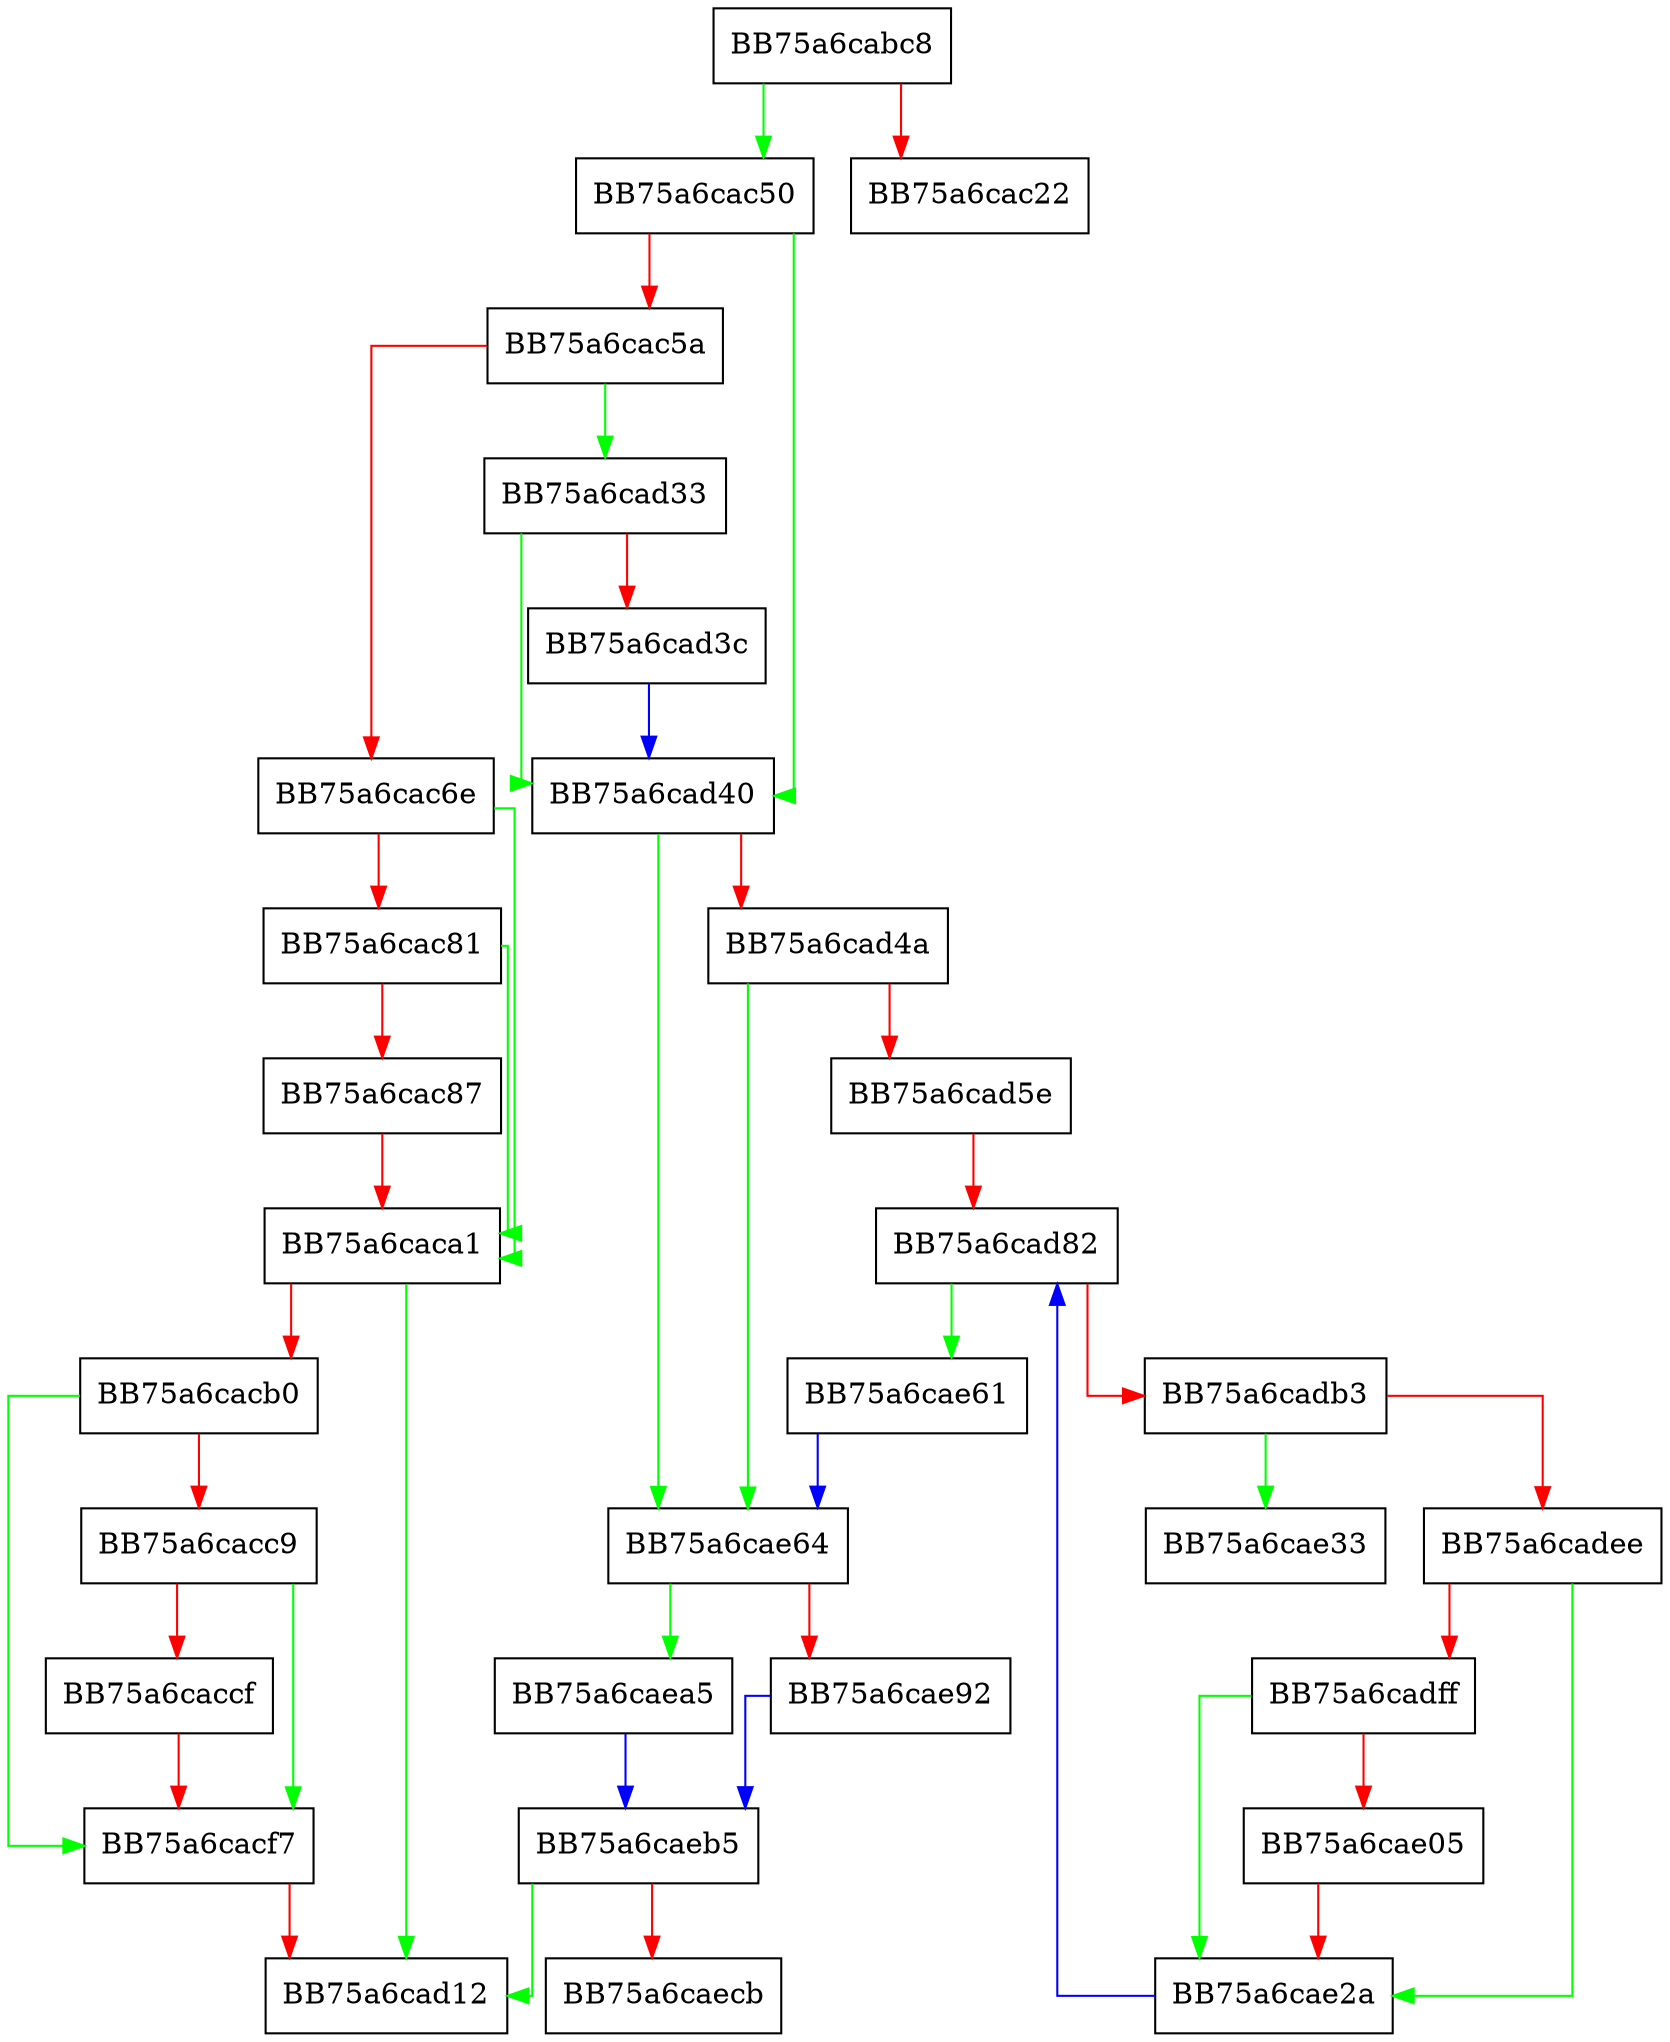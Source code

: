 digraph Register {
  node [shape="box"];
  graph [splines=ortho];
  BB75a6cabc8 -> BB75a6cac50 [color="green"];
  BB75a6cabc8 -> BB75a6cac22 [color="red"];
  BB75a6cac50 -> BB75a6cad40 [color="green"];
  BB75a6cac50 -> BB75a6cac5a [color="red"];
  BB75a6cac5a -> BB75a6cad33 [color="green"];
  BB75a6cac5a -> BB75a6cac6e [color="red"];
  BB75a6cac6e -> BB75a6caca1 [color="green"];
  BB75a6cac6e -> BB75a6cac81 [color="red"];
  BB75a6cac81 -> BB75a6caca1 [color="green"];
  BB75a6cac81 -> BB75a6cac87 [color="red"];
  BB75a6cac87 -> BB75a6caca1 [color="red"];
  BB75a6caca1 -> BB75a6cad12 [color="green"];
  BB75a6caca1 -> BB75a6cacb0 [color="red"];
  BB75a6cacb0 -> BB75a6cacf7 [color="green"];
  BB75a6cacb0 -> BB75a6cacc9 [color="red"];
  BB75a6cacc9 -> BB75a6cacf7 [color="green"];
  BB75a6cacc9 -> BB75a6caccf [color="red"];
  BB75a6caccf -> BB75a6cacf7 [color="red"];
  BB75a6cacf7 -> BB75a6cad12 [color="red"];
  BB75a6cad33 -> BB75a6cad40 [color="green"];
  BB75a6cad33 -> BB75a6cad3c [color="red"];
  BB75a6cad3c -> BB75a6cad40 [color="blue"];
  BB75a6cad40 -> BB75a6cae64 [color="green"];
  BB75a6cad40 -> BB75a6cad4a [color="red"];
  BB75a6cad4a -> BB75a6cae64 [color="green"];
  BB75a6cad4a -> BB75a6cad5e [color="red"];
  BB75a6cad5e -> BB75a6cad82 [color="red"];
  BB75a6cad82 -> BB75a6cae61 [color="green"];
  BB75a6cad82 -> BB75a6cadb3 [color="red"];
  BB75a6cadb3 -> BB75a6cae33 [color="green"];
  BB75a6cadb3 -> BB75a6cadee [color="red"];
  BB75a6cadee -> BB75a6cae2a [color="green"];
  BB75a6cadee -> BB75a6cadff [color="red"];
  BB75a6cadff -> BB75a6cae2a [color="green"];
  BB75a6cadff -> BB75a6cae05 [color="red"];
  BB75a6cae05 -> BB75a6cae2a [color="red"];
  BB75a6cae2a -> BB75a6cad82 [color="blue"];
  BB75a6cae61 -> BB75a6cae64 [color="blue"];
  BB75a6cae64 -> BB75a6caea5 [color="green"];
  BB75a6cae64 -> BB75a6cae92 [color="red"];
  BB75a6cae92 -> BB75a6caeb5 [color="blue"];
  BB75a6caea5 -> BB75a6caeb5 [color="blue"];
  BB75a6caeb5 -> BB75a6cad12 [color="green"];
  BB75a6caeb5 -> BB75a6caecb [color="red"];
}